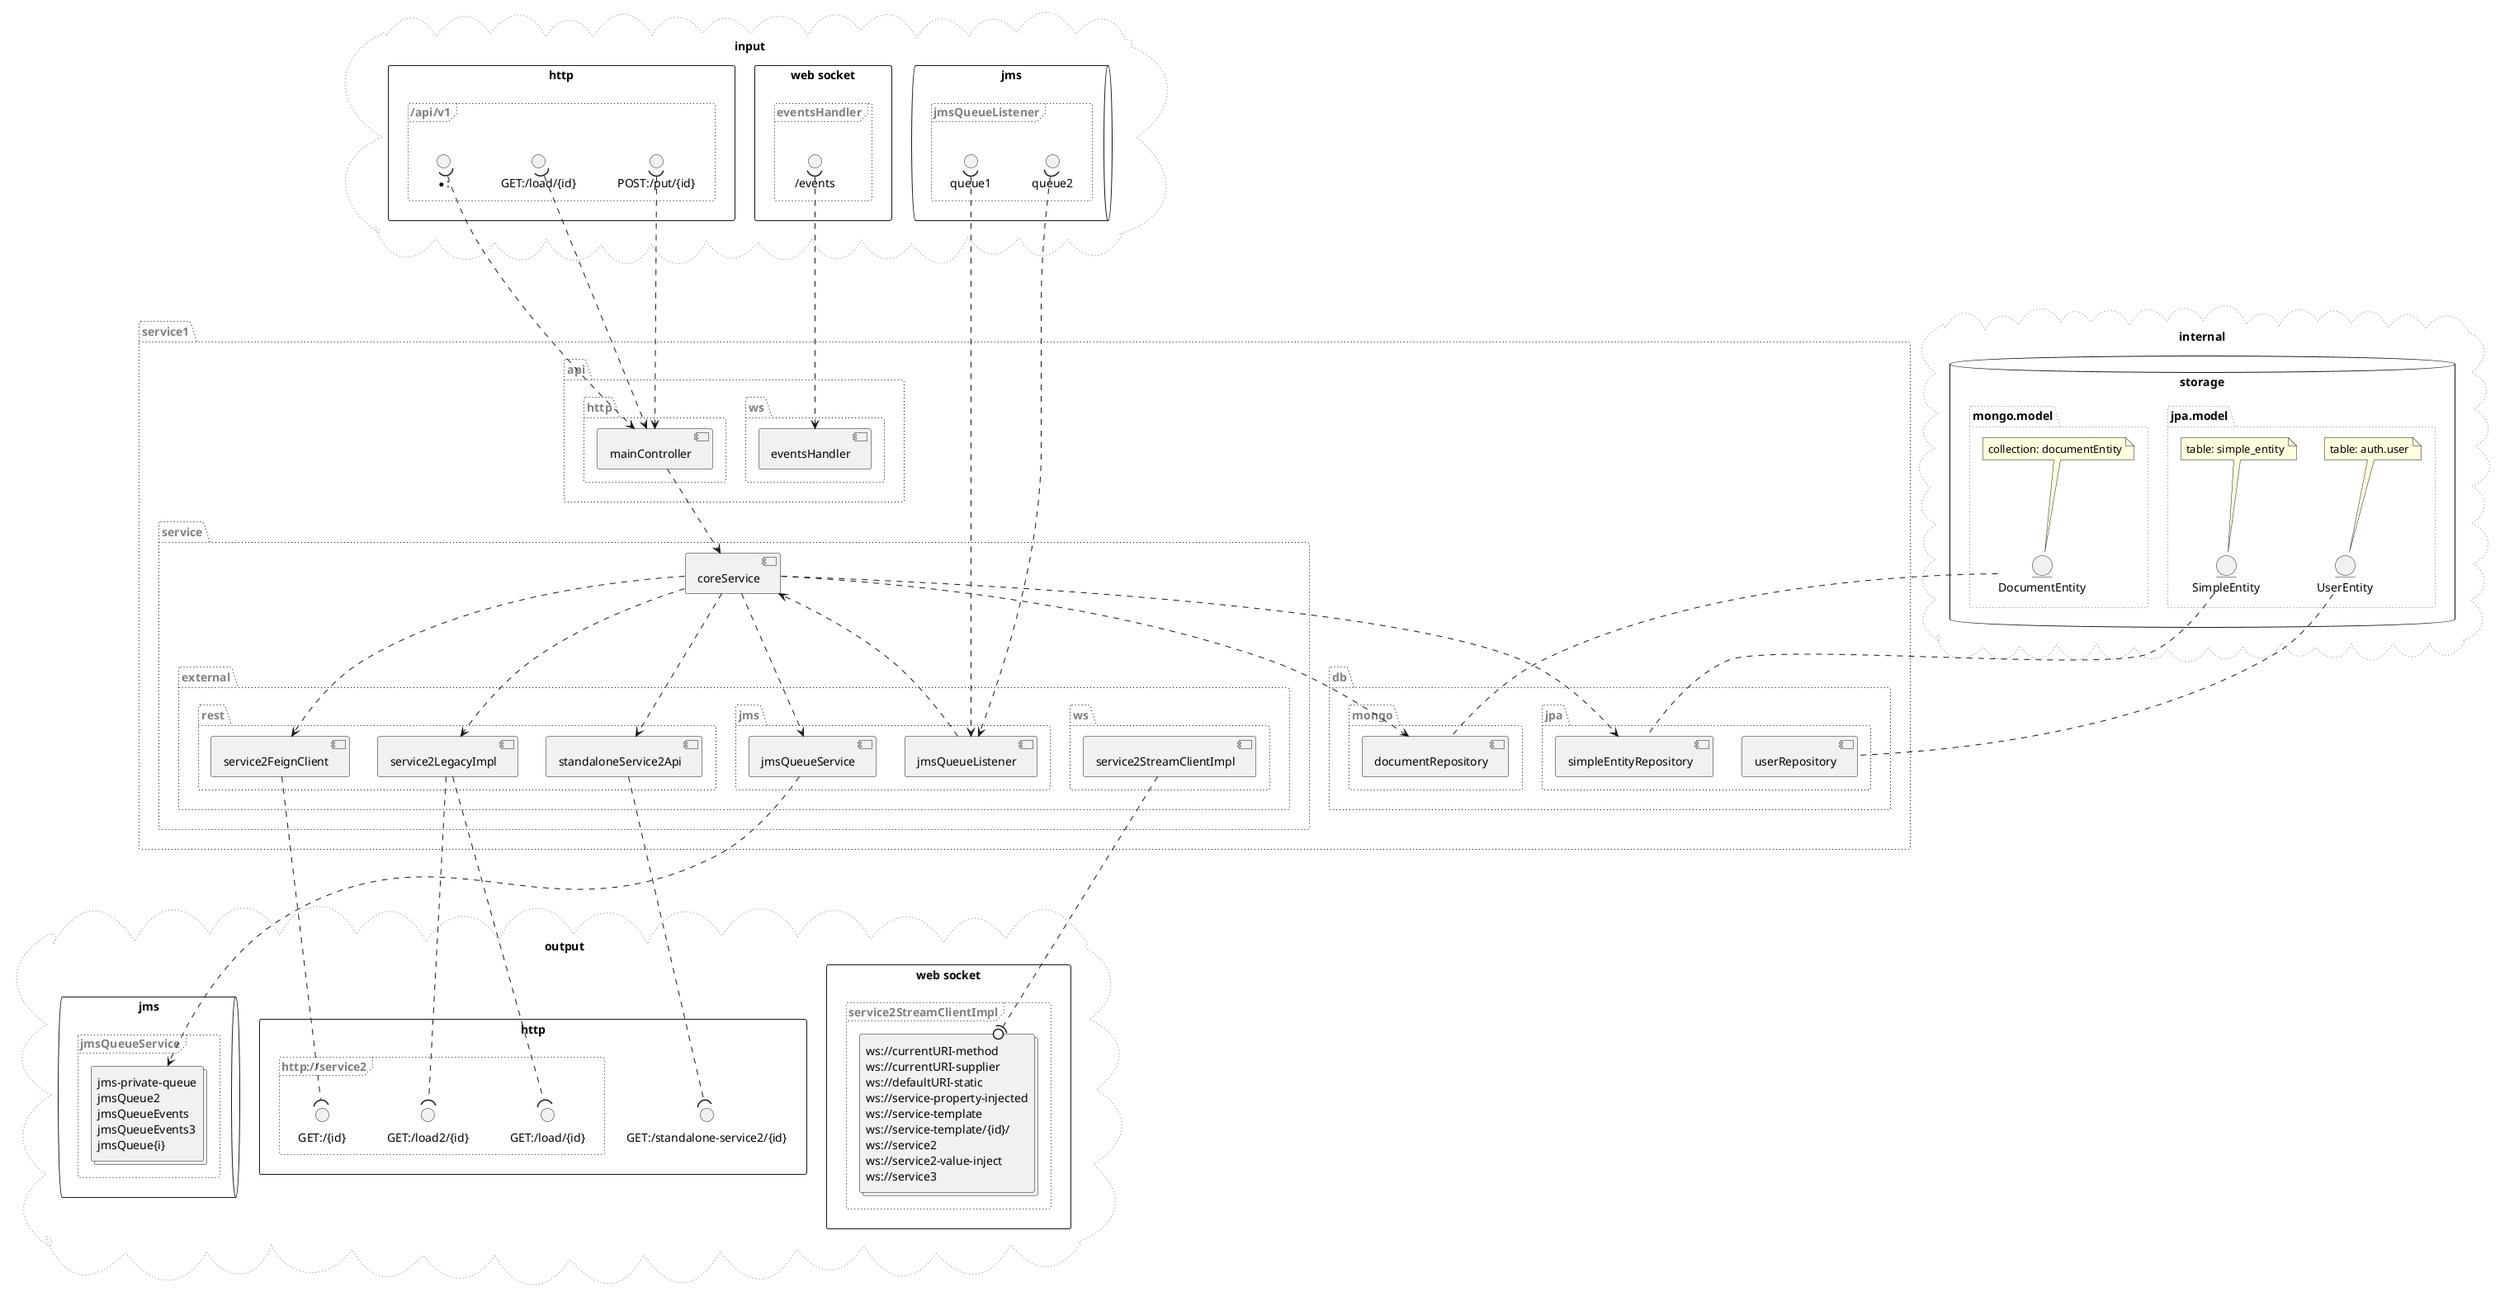 @startuml
remove @unlinked
package "service1" as service1 #line.dotted;text:gray {
  package "api" as service1.api #line.dotted;text:gray {
    package "http" as service1.api.http #line.dotted;text:gray {
      component mainController as mainController
    }
    package "ws" as service1.api.ws #line.dotted;text:gray {
      component eventsHandler as eventsHandler
    }
  }
  package "db" as service1.db #line.dotted;text:gray {
    package "jpa" as service1.db.jpa #line.dotted;text:gray {
      component simpleEntityRepository as simpleEntityRepository
      component userRepository as userRepository
    }
    package "mongo" as service1.db.mongo #line.dotted;text:gray {
      component documentRepository as documentRepository
    }
  }
  package "service" as service1.service #line.dotted;text:gray {
    component coreService as coreService
    package "external" as service1.service.external #line.dotted;text:gray {
      package "jms" as service1.service.external.jms #line.dotted;text:gray {
        component jmsQueueListener as jmsQueueListener
        component jmsQueueService as jmsQueueService
      }
      package "rest" as service1.service.external.rest #line.dotted;text:gray {
        component service2FeignClient as service2FeignClient
        component service2LegacyImpl as service2LegacyImpl
        component standaloneService2Api as standaloneService2Api
      }
      package "ws" as service1.service.external.ws #line.dotted;text:gray {
        component service2StreamClientImpl as service2StreamClientImpl
      }
    }
  }
}
coreService ..> documentRepository
coreService ..> jmsQueueService
coreService ..> service2FeignClient
coreService ..> service2LegacyImpl
coreService ..> simpleEntityRepository
coreService ..> standaloneService2Api
jmsQueueListener ..> coreService
mainController ..> coreService
cloud "input" as input #line.dotted;line:gray; {
  rectangle "http" as input.http {
    frame "/api/v1" as input.http..api.v1 #line.dotted;text:gray {
      interface "*:" as in....api.v1.
      in....api.v1. )....> mainController
      interface "GET:/load/{id}" as in.GET..api.v1.load..id.
      in.GET..api.v1.load..id. )....> mainController
      interface "POST:/put/{id}" as in.POST..api.v1.put..id.
      in.POST..api.v1.put..id. )....> mainController
    }
  }
  rectangle "web socket" as input.websocket {
    frame "eventsHandler" as input.websocket.eventsHandler.eventsHandler.interfaces #line.dotted;text:gray {
      interface "/events" as in.eventsHandler.in.ws..events
      in.eventsHandler.in.ws..events )....> eventsHandler
    }
  }
  queue "jms" as input.jms {
    frame "jmsQueueListener" as input.jms.jmsQueueListener.jmsQueueListener.interfaces #line.dotted;text:gray {
      interface "queue1" as in.jmsQueueListener.queue1.in
      in.jmsQueueListener.queue1.in )....> jmsQueueListener
      interface "queue2" as in.jmsQueueListener.queue2.in
      in.jmsQueueListener.queue2.in )....> jmsQueueListener
    }
  }
}
cloud "output" as output #line.dotted;line:gray; {
  rectangle "http" as output.http {
    interface "GET:/standalone-service2/{id}" as out.GET.standalone.service2..id.
    standaloneService2Api ....( out.GET.standalone.service2..id.
    frame "http://service2" as output.http.http...service2 #line.dotted;text:gray {
      interface "GET:/{id}" as out.GET.http...service2..id.
      service2FeignClient ....( out.GET.http...service2..id.
      interface "GET:/load/{id}" as out.GET.http...service2.load..id.
      service2LegacyImpl ....( out.GET.http...service2.load..id.
      interface "GET:/load2/{id}" as out.GET.http...service2.load2..id.
      service2LegacyImpl ....( out.GET.http...service2.load2..id.
    }
  }
  rectangle "web socket" as output.websocket {
    frame "service2StreamClientImpl" as output.websocket.service2StreamClientImpl.service2StreamClientImpl.interfaces #line.dotted;text:gray {
      collections "<#transparent,transparent>|ws://currentURI-method|\n\
<#transparent,transparent>|ws://currentURI-supplier|\n\
<#transparent,transparent>|ws://defaultURI-static|\n\
<#transparent,transparent>|ws://service-property-injected|\n\
<#transparent,transparent>|ws://service-template|\n\
<#transparent,transparent>|ws://service-template/{id}/|\n\
<#transparent,transparent>|ws://service2|\n\
<#transparent,transparent>|ws://service2-value-inject|\n\
<#transparent,transparent>|ws://service3|" as output.websocket.service2StreamClientImpl.interfaces
      service2StreamClientImpl ....(0 output.websocket.service2StreamClientImpl.interfaces
    }
  }
  queue "jms" as output.jms {
    frame "jmsQueueService" as output.jms.jmsQueueService.jmsQueueService.interfaces #line.dotted;text:gray {
      collections "<#transparent,transparent>|jms-private-queue|\n\
<#transparent,transparent>|jmsQueue2|\n\
<#transparent,transparent>|jmsQueueEvents|\n\
<#transparent,transparent>|jmsQueueEvents3|\n\
<#transparent,transparent>|jmsQueue{i}|" as output.jms.jmsQueueService.interfaces
      jmsQueueService ....> output.jms.jmsQueueService.interfaces
    }
  }
}
cloud "internal" as internal #line.dotted;line:gray; {
  database "storage" as internal.storage {
    folder "jpa.model" as internal.storage.jpa.model #line.dotted;line:gray; {
      entity "SimpleEntity" as internal.jpa.classservice1.db.jpa.model.SimpleEntity..simple_entity.
      note "table: simple_entity" as internal.jpa.classservice1.db.jpa.model.SimpleEntity..simple_entity..table_name
      internal.jpa.classservice1.db.jpa.model.SimpleEntity..simple_entity..table_name .. internal.jpa.classservice1.db.jpa.model.SimpleEntity..simple_entity.
      internal.jpa.classservice1.db.jpa.model.SimpleEntity..simple_entity. .. simpleEntityRepository
      entity "UserEntity" as internal.jpa.classservice1.db.jpa.model.UserEntity..auth.user.
      note "table: auth.user" as internal.jpa.classservice1.db.jpa.model.UserEntity..auth.user..table_name
      internal.jpa.classservice1.db.jpa.model.UserEntity..auth.user..table_name .. internal.jpa.classservice1.db.jpa.model.UserEntity..auth.user.
      internal.jpa.classservice1.db.jpa.model.UserEntity..auth.user. .. userRepository
    }
    folder "mongo.model" as internal.storage.mongo.model #line.dotted;line:gray; {
      entity "DocumentEntity" as internal.mongo.classservice1.db.mongo.model.DocumentEntity..documentEntity.
      note "collection: documentEntity" as internal.mongo.classservice1.db.mongo.model.DocumentEntity..documentEntity..table_name
      internal.mongo.classservice1.db.mongo.model.DocumentEntity..documentEntity..table_name .. internal.mongo.classservice1.db.mongo.model.DocumentEntity..documentEntity.
      internal.mongo.classservice1.db.mongo.model.DocumentEntity..documentEntity. .. documentRepository
    }
  }
}
@enduml
